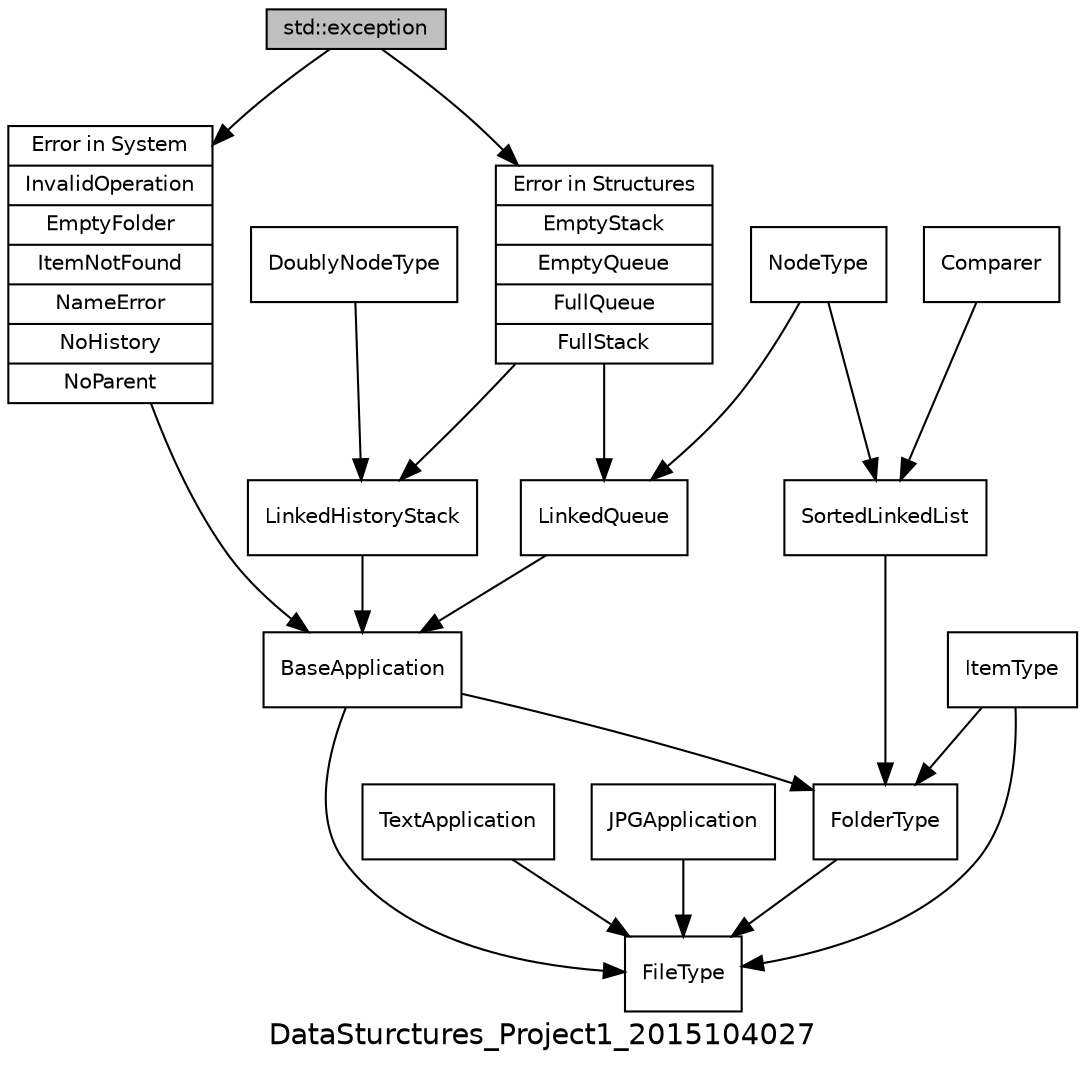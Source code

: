 digraph "DataSturctures_Project1_2015104027"
{
  graph [label="DataSturctures_Project1_2015104027" fontname="Helvetica"]
  node [fontname="Helvetica",fontsize="10",shape=record];
  edge [fontname="Helvetica",fontsize="10",labelfontname="Helvetica",labelfontsize="10"];
 // LATEX_PDF_SIZE

 subgraph Exception{
 Node1 [label="std::exception",height=0.2,width=0.4,color="black", fillcolor="grey75", style="filled", fontcolor="black",tooltip="using Path processor find TargetFolder @detail trace the folder path"];
 Node2 [shape=record label="{Error in Structures|EmptyStack|EmptyQueue|FullQueue|FullStack}",height=0.2,width=0.4,color="black", fillcolor="white", style="filled",tooltip="Program driver."];
 Node3 [shape=record label="{Error in System|InvalidOperation|EmptyFolder|ItemNotFound|NameError|NoHistory|NoParent}",height=0.2,width=0.4,color="black", fillcolor="white", style="filled",tooltip="Program driver."];
 }

 subgraph Application{
   BaseApplication [label="BaseApplication"]
   TextApplication [label="TextApplication"]
   JPGApplication [label="JPGApplication"]
 }

 subgraph Item{
  ItemType [label="ItemType"]
  FolderType [label="FolderType"]
  FileType [label="FileType"]
 }

 subgraph Structures{
  Comparer [label="Comparer"]
  NodeType [label="NodeType"]
  DoublyNodeType [label="DoublyNodeType"]
  LinkedHistoryStack [label="LinkedHistoryStack"]
  LinkedQueue [label="LinkedQueue"]
  SortedLinkedList [label="SortedLinkedList"]
 }

 //Connection

 {rank=min;Node1}
  {rank=same;Node2;Node3;}
 Node1->{Node2, Node3}
 Node2->{LinkedHistoryStack,LinkedQueue}
 {rank=same;BaseApplication;}
   {rank=same;LinkedHistoryStack;LinkedQueue;}
  {rank=same;DoublyNodeType;NodeType;}
 Node3->BaseApplication
 ItemType->{FolderType,FileType}
 DoublyNodeType->LinkedHistoryStack->BaseApplication
 NodeType->LinkedQueue->BaseApplication



  BaseApplication->{FolderType,FileType}
  {TextApplication,JPGApplication}->FileType
  {Comparer,NodeType}->SortedLinkedList->FolderType
  FolderType->FileType
  {rank=max;FileType;}






}
